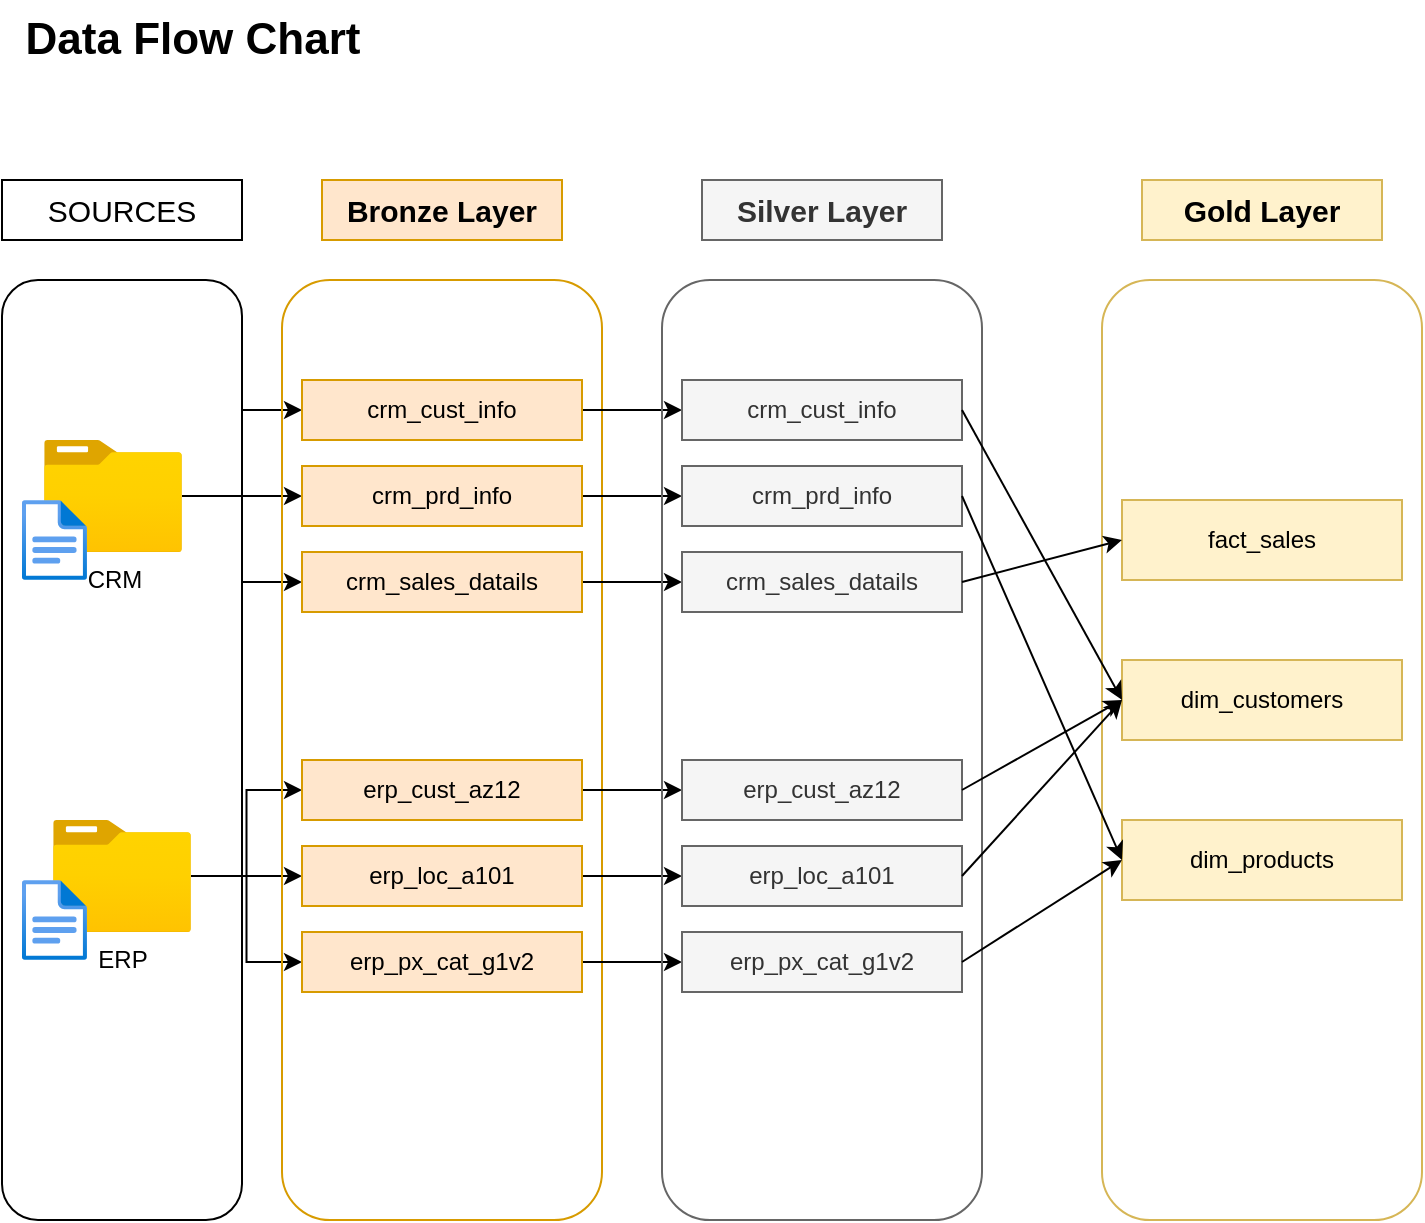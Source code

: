 <mxfile version="26.1.1">
  <diagram name="Page-1" id="lFlSzDW5pUxdvZI9dTUg">
    <mxGraphModel dx="1050" dy="669" grid="1" gridSize="10" guides="1" tooltips="1" connect="1" arrows="1" fold="1" page="1" pageScale="1" pageWidth="850" pageHeight="1100" math="0" shadow="0">
      <root>
        <mxCell id="0" />
        <mxCell id="1" parent="0" />
        <mxCell id="L8o53DJlC6Ym3zlVBCDc-1" value="" style="rounded=1;whiteSpace=wrap;html=1;fillColor=none;" parent="1" vertex="1">
          <mxGeometry x="30" y="170" width="120" height="470" as="geometry" />
        </mxCell>
        <mxCell id="L8o53DJlC6Ym3zlVBCDc-2" value="" style="rounded=0;whiteSpace=wrap;html=1;fillColor=none;" parent="1" vertex="1">
          <mxGeometry x="30" y="120" width="120" height="30" as="geometry" />
        </mxCell>
        <mxCell id="L8o53DJlC6Ym3zlVBCDc-3" value="&lt;font style=&quot;font-size: 15px;&quot;&gt;SOURCES&lt;/font&gt;" style="text;html=1;align=center;verticalAlign=middle;whiteSpace=wrap;rounded=0;" parent="1" vertex="1">
          <mxGeometry x="60" y="120" width="60" height="30" as="geometry" />
        </mxCell>
        <mxCell id="L8o53DJlC6Ym3zlVBCDc-6" value="&lt;font style=&quot;font-size: 22px;&quot;&gt;&lt;b&gt;Data Flow Chart&lt;/b&gt;&lt;/font&gt;" style="text;html=1;align=center;verticalAlign=middle;resizable=0;points=[];autosize=1;strokeColor=none;fillColor=none;" parent="1" vertex="1">
          <mxGeometry x="30" y="30" width="190" height="40" as="geometry" />
        </mxCell>
        <mxCell id="L8o53DJlC6Ym3zlVBCDc-33" style="edgeStyle=orthogonalEdgeStyle;rounded=0;orthogonalLoop=1;jettySize=auto;html=1;entryX=0;entryY=0.5;entryDx=0;entryDy=0;" parent="1" source="L8o53DJlC6Ym3zlVBCDc-8" target="L8o53DJlC6Ym3zlVBCDc-19" edge="1">
          <mxGeometry relative="1" as="geometry" />
        </mxCell>
        <mxCell id="L8o53DJlC6Ym3zlVBCDc-34" style="edgeStyle=orthogonalEdgeStyle;rounded=0;orthogonalLoop=1;jettySize=auto;html=1;entryX=0;entryY=0.5;entryDx=0;entryDy=0;" parent="1" source="L8o53DJlC6Ym3zlVBCDc-8" target="L8o53DJlC6Ym3zlVBCDc-18" edge="1">
          <mxGeometry relative="1" as="geometry" />
        </mxCell>
        <mxCell id="L8o53DJlC6Ym3zlVBCDc-37" style="edgeStyle=orthogonalEdgeStyle;rounded=0;orthogonalLoop=1;jettySize=auto;html=1;entryX=0;entryY=0.5;entryDx=0;entryDy=0;" parent="1" source="L8o53DJlC6Ym3zlVBCDc-8" target="L8o53DJlC6Ym3zlVBCDc-20" edge="1">
          <mxGeometry relative="1" as="geometry" />
        </mxCell>
        <mxCell id="L8o53DJlC6Ym3zlVBCDc-8" value="CRM" style="image;aspect=fixed;html=1;points=[];align=center;fontSize=12;image=img/lib/azure2/general/Folder_Blank.svg;" parent="1" vertex="1">
          <mxGeometry x="51" y="250" width="69" height="56.0" as="geometry" />
        </mxCell>
        <mxCell id="L8o53DJlC6Ym3zlVBCDc-39" style="edgeStyle=orthogonalEdgeStyle;rounded=0;orthogonalLoop=1;jettySize=auto;html=1;" parent="1" source="L8o53DJlC6Ym3zlVBCDc-9" target="L8o53DJlC6Ym3zlVBCDc-22" edge="1">
          <mxGeometry relative="1" as="geometry" />
        </mxCell>
        <mxCell id="L8o53DJlC6Ym3zlVBCDc-40" style="edgeStyle=orthogonalEdgeStyle;rounded=0;orthogonalLoop=1;jettySize=auto;html=1;entryX=0;entryY=0.5;entryDx=0;entryDy=0;" parent="1" source="L8o53DJlC6Ym3zlVBCDc-9" target="L8o53DJlC6Ym3zlVBCDc-21" edge="1">
          <mxGeometry relative="1" as="geometry" />
        </mxCell>
        <mxCell id="L8o53DJlC6Ym3zlVBCDc-41" style="edgeStyle=orthogonalEdgeStyle;rounded=0;orthogonalLoop=1;jettySize=auto;html=1;entryX=0;entryY=0.5;entryDx=0;entryDy=0;" parent="1" source="L8o53DJlC6Ym3zlVBCDc-9" target="L8o53DJlC6Ym3zlVBCDc-23" edge="1">
          <mxGeometry relative="1" as="geometry" />
        </mxCell>
        <mxCell id="L8o53DJlC6Ym3zlVBCDc-9" value="ERP" style="image;aspect=fixed;html=1;points=[];align=center;fontSize=12;image=img/lib/azure2/general/Folder_Blank.svg;" parent="1" vertex="1">
          <mxGeometry x="55.5" y="440" width="69" height="56.0" as="geometry" />
        </mxCell>
        <mxCell id="L8o53DJlC6Ym3zlVBCDc-10" value="" style="image;aspect=fixed;html=1;points=[];align=center;fontSize=12;image=img/lib/azure2/general/File.svg;" parent="1" vertex="1">
          <mxGeometry x="40.0" y="280" width="32.46" height="40" as="geometry" />
        </mxCell>
        <mxCell id="L8o53DJlC6Ym3zlVBCDc-11" value="" style="image;aspect=fixed;html=1;points=[];align=center;fontSize=12;image=img/lib/azure2/general/File.svg;" parent="1" vertex="1">
          <mxGeometry x="40.0" y="470" width="32.46" height="40" as="geometry" />
        </mxCell>
        <mxCell id="L8o53DJlC6Ym3zlVBCDc-12" value="" style="rounded=1;whiteSpace=wrap;html=1;fillColor=none;strokeColor=#d79b00;" parent="1" vertex="1">
          <mxGeometry x="170" y="170" width="160" height="470" as="geometry" />
        </mxCell>
        <mxCell id="L8o53DJlC6Ym3zlVBCDc-15" value="&lt;font style=&quot;font-size: 15px;&quot;&gt;&lt;b&gt;Bronze Layer&lt;/b&gt;&lt;/font&gt;" style="rounded=0;whiteSpace=wrap;html=1;fillColor=#ffe6cc;strokeColor=#d79b00;" parent="1" vertex="1">
          <mxGeometry x="190" y="120" width="120" height="30" as="geometry" />
        </mxCell>
        <mxCell id="28G6pQU7XRMHpiVGB5Qm-9" style="edgeStyle=orthogonalEdgeStyle;rounded=0;orthogonalLoop=1;jettySize=auto;html=1;entryX=0;entryY=0.5;entryDx=0;entryDy=0;" parent="1" source="L8o53DJlC6Ym3zlVBCDc-18" target="28G6pQU7XRMHpiVGB5Qm-3" edge="1">
          <mxGeometry relative="1" as="geometry" />
        </mxCell>
        <mxCell id="L8o53DJlC6Ym3zlVBCDc-18" value="crm_cust_info" style="text;html=1;align=center;verticalAlign=middle;whiteSpace=wrap;rounded=0;fillColor=#ffe6cc;strokeColor=#d79b00;" parent="1" vertex="1">
          <mxGeometry x="180" y="220" width="140" height="30" as="geometry" />
        </mxCell>
        <mxCell id="28G6pQU7XRMHpiVGB5Qm-10" style="edgeStyle=orthogonalEdgeStyle;rounded=0;orthogonalLoop=1;jettySize=auto;html=1;entryX=0;entryY=0.5;entryDx=0;entryDy=0;" parent="1" source="L8o53DJlC6Ym3zlVBCDc-19" target="28G6pQU7XRMHpiVGB5Qm-4" edge="1">
          <mxGeometry relative="1" as="geometry" />
        </mxCell>
        <mxCell id="L8o53DJlC6Ym3zlVBCDc-19" value="crm_prd_info" style="text;html=1;align=center;verticalAlign=middle;whiteSpace=wrap;rounded=0;fillColor=#ffe6cc;strokeColor=#d79b00;" parent="1" vertex="1">
          <mxGeometry x="180" y="263" width="140" height="30" as="geometry" />
        </mxCell>
        <mxCell id="28G6pQU7XRMHpiVGB5Qm-11" style="edgeStyle=orthogonalEdgeStyle;rounded=0;orthogonalLoop=1;jettySize=auto;html=1;entryX=0;entryY=0.5;entryDx=0;entryDy=0;" parent="1" source="L8o53DJlC6Ym3zlVBCDc-20" target="28G6pQU7XRMHpiVGB5Qm-5" edge="1">
          <mxGeometry relative="1" as="geometry" />
        </mxCell>
        <mxCell id="L8o53DJlC6Ym3zlVBCDc-20" value="crm_sales_datails" style="text;html=1;align=center;verticalAlign=middle;whiteSpace=wrap;rounded=0;fillColor=#ffe6cc;strokeColor=#d79b00;" parent="1" vertex="1">
          <mxGeometry x="180" y="306" width="140" height="30" as="geometry" />
        </mxCell>
        <mxCell id="28G6pQU7XRMHpiVGB5Qm-12" style="edgeStyle=orthogonalEdgeStyle;rounded=0;orthogonalLoop=1;jettySize=auto;html=1;entryX=0;entryY=0.5;entryDx=0;entryDy=0;" parent="1" source="L8o53DJlC6Ym3zlVBCDc-21" target="28G6pQU7XRMHpiVGB5Qm-6" edge="1">
          <mxGeometry relative="1" as="geometry" />
        </mxCell>
        <mxCell id="L8o53DJlC6Ym3zlVBCDc-21" value="erp_cust_az12" style="text;html=1;align=center;verticalAlign=middle;whiteSpace=wrap;rounded=0;fillColor=#ffe6cc;strokeColor=#d79b00;" parent="1" vertex="1">
          <mxGeometry x="180" y="410" width="140" height="30" as="geometry" />
        </mxCell>
        <mxCell id="28G6pQU7XRMHpiVGB5Qm-13" style="edgeStyle=orthogonalEdgeStyle;rounded=0;orthogonalLoop=1;jettySize=auto;html=1;entryX=0;entryY=0.5;entryDx=0;entryDy=0;" parent="1" source="L8o53DJlC6Ym3zlVBCDc-22" target="28G6pQU7XRMHpiVGB5Qm-7" edge="1">
          <mxGeometry relative="1" as="geometry" />
        </mxCell>
        <mxCell id="L8o53DJlC6Ym3zlVBCDc-22" value="erp_loc_a101" style="text;html=1;align=center;verticalAlign=middle;whiteSpace=wrap;rounded=0;fillColor=#ffe6cc;strokeColor=#d79b00;" parent="1" vertex="1">
          <mxGeometry x="180" y="453" width="140" height="30" as="geometry" />
        </mxCell>
        <mxCell id="28G6pQU7XRMHpiVGB5Qm-14" style="edgeStyle=orthogonalEdgeStyle;rounded=0;orthogonalLoop=1;jettySize=auto;html=1;entryX=0;entryY=0.5;entryDx=0;entryDy=0;" parent="1" source="L8o53DJlC6Ym3zlVBCDc-23" target="28G6pQU7XRMHpiVGB5Qm-8" edge="1">
          <mxGeometry relative="1" as="geometry" />
        </mxCell>
        <mxCell id="L8o53DJlC6Ym3zlVBCDc-23" value="erp_px_cat_g1v2" style="text;html=1;align=center;verticalAlign=middle;whiteSpace=wrap;rounded=0;fillColor=#ffe6cc;strokeColor=#d79b00;" parent="1" vertex="1">
          <mxGeometry x="180" y="496" width="140" height="30" as="geometry" />
        </mxCell>
        <mxCell id="28G6pQU7XRMHpiVGB5Qm-1" value="" style="rounded=1;whiteSpace=wrap;html=1;fillColor=none;strokeColor=#666666;fontColor=#333333;" parent="1" vertex="1">
          <mxGeometry x="360" y="170" width="160" height="470" as="geometry" />
        </mxCell>
        <mxCell id="28G6pQU7XRMHpiVGB5Qm-2" value="&lt;span style=&quot;font-size: 15px;&quot;&gt;&lt;b&gt;Silver Layer&lt;/b&gt;&lt;/span&gt;" style="rounded=0;whiteSpace=wrap;html=1;fillColor=#f5f5f5;strokeColor=#666666;fontColor=#333333;" parent="1" vertex="1">
          <mxGeometry x="380" y="120" width="120" height="30" as="geometry" />
        </mxCell>
        <mxCell id="28G6pQU7XRMHpiVGB5Qm-3" value="crm_cust_info" style="text;html=1;align=center;verticalAlign=middle;whiteSpace=wrap;rounded=0;fillColor=#f5f5f5;strokeColor=#666666;fontColor=#333333;" parent="1" vertex="1">
          <mxGeometry x="370" y="220" width="140" height="30" as="geometry" />
        </mxCell>
        <mxCell id="28G6pQU7XRMHpiVGB5Qm-4" value="crm_prd_info" style="text;html=1;align=center;verticalAlign=middle;whiteSpace=wrap;rounded=0;fillColor=#f5f5f5;strokeColor=#666666;fontColor=#333333;" parent="1" vertex="1">
          <mxGeometry x="370" y="263" width="140" height="30" as="geometry" />
        </mxCell>
        <mxCell id="28G6pQU7XRMHpiVGB5Qm-5" value="crm_sales_datails" style="text;html=1;align=center;verticalAlign=middle;whiteSpace=wrap;rounded=0;fillColor=#f5f5f5;strokeColor=#666666;fontColor=#333333;" parent="1" vertex="1">
          <mxGeometry x="370" y="306" width="140" height="30" as="geometry" />
        </mxCell>
        <mxCell id="28G6pQU7XRMHpiVGB5Qm-6" value="erp_cust_az12" style="text;html=1;align=center;verticalAlign=middle;whiteSpace=wrap;rounded=0;fillColor=#f5f5f5;strokeColor=#666666;fontColor=#333333;" parent="1" vertex="1">
          <mxGeometry x="370" y="410" width="140" height="30" as="geometry" />
        </mxCell>
        <mxCell id="28G6pQU7XRMHpiVGB5Qm-7" value="erp_loc_a101" style="text;html=1;align=center;verticalAlign=middle;whiteSpace=wrap;rounded=0;fillColor=#f5f5f5;strokeColor=#666666;fontColor=#333333;" parent="1" vertex="1">
          <mxGeometry x="370" y="453" width="140" height="30" as="geometry" />
        </mxCell>
        <mxCell id="28G6pQU7XRMHpiVGB5Qm-8" value="erp_px_cat_g1v2" style="text;html=1;align=center;verticalAlign=middle;whiteSpace=wrap;rounded=0;fillColor=#f5f5f5;strokeColor=#666666;fontColor=#333333;" parent="1" vertex="1">
          <mxGeometry x="370" y="496" width="140" height="30" as="geometry" />
        </mxCell>
        <mxCell id="A2UKkDn77QVI5lnbSR1k-1" value="" style="rounded=1;whiteSpace=wrap;html=1;fillColor=none;strokeColor=#d6b656;" vertex="1" parent="1">
          <mxGeometry x="580" y="170" width="160" height="470" as="geometry" />
        </mxCell>
        <mxCell id="A2UKkDn77QVI5lnbSR1k-2" value="fact_sales" style="text;html=1;align=center;verticalAlign=middle;whiteSpace=wrap;rounded=0;fillColor=#fff2cc;strokeColor=#d6b656;" vertex="1" parent="1">
          <mxGeometry x="590" y="280" width="140" height="40" as="geometry" />
        </mxCell>
        <mxCell id="A2UKkDn77QVI5lnbSR1k-3" value="dim_customers" style="text;html=1;align=center;verticalAlign=middle;whiteSpace=wrap;rounded=0;fillColor=#fff2cc;strokeColor=#d6b656;" vertex="1" parent="1">
          <mxGeometry x="590" y="360" width="140" height="40" as="geometry" />
        </mxCell>
        <mxCell id="A2UKkDn77QVI5lnbSR1k-4" value="dim_products" style="text;html=1;align=center;verticalAlign=middle;whiteSpace=wrap;rounded=0;fillColor=#fff2cc;strokeColor=#d6b656;" vertex="1" parent="1">
          <mxGeometry x="590" y="440" width="140" height="40" as="geometry" />
        </mxCell>
        <mxCell id="A2UKkDn77QVI5lnbSR1k-8" value="&lt;span style=&quot;font-size: 15px;&quot;&gt;&lt;b&gt;Gold Layer&lt;/b&gt;&lt;/span&gt;" style="rounded=0;whiteSpace=wrap;html=1;fillColor=#fff2cc;strokeColor=#d6b656;" vertex="1" parent="1">
          <mxGeometry x="600" y="120" width="120" height="30" as="geometry" />
        </mxCell>
        <mxCell id="A2UKkDn77QVI5lnbSR1k-13" value="" style="endArrow=classic;html=1;rounded=0;entryX=0;entryY=0.5;entryDx=0;entryDy=0;exitX=1;exitY=0.5;exitDx=0;exitDy=0;" edge="1" parent="1" source="28G6pQU7XRMHpiVGB5Qm-5" target="A2UKkDn77QVI5lnbSR1k-2">
          <mxGeometry width="50" height="50" relative="1" as="geometry">
            <mxPoint x="520" y="340" as="sourcePoint" />
            <mxPoint x="570" y="290" as="targetPoint" />
          </mxGeometry>
        </mxCell>
        <mxCell id="A2UKkDn77QVI5lnbSR1k-15" value="" style="endArrow=classic;html=1;rounded=0;exitX=1;exitY=0.5;exitDx=0;exitDy=0;entryX=0;entryY=0.5;entryDx=0;entryDy=0;" edge="1" parent="1" source="28G6pQU7XRMHpiVGB5Qm-3" target="A2UKkDn77QVI5lnbSR1k-3">
          <mxGeometry width="50" height="50" relative="1" as="geometry">
            <mxPoint x="520" y="240" as="sourcePoint" />
            <mxPoint x="570" y="190" as="targetPoint" />
          </mxGeometry>
        </mxCell>
        <mxCell id="A2UKkDn77QVI5lnbSR1k-16" value="" style="endArrow=classic;html=1;rounded=0;exitX=1;exitY=0.5;exitDx=0;exitDy=0;entryX=0;entryY=0.5;entryDx=0;entryDy=0;" edge="1" parent="1" source="28G6pQU7XRMHpiVGB5Qm-4" target="A2UKkDn77QVI5lnbSR1k-4">
          <mxGeometry width="50" height="50" relative="1" as="geometry">
            <mxPoint x="530" y="170" as="sourcePoint" />
            <mxPoint x="580" y="120" as="targetPoint" />
          </mxGeometry>
        </mxCell>
        <mxCell id="A2UKkDn77QVI5lnbSR1k-17" value="" style="endArrow=classic;html=1;rounded=0;entryX=0;entryY=0.5;entryDx=0;entryDy=0;exitX=1;exitY=0.5;exitDx=0;exitDy=0;" edge="1" parent="1" source="28G6pQU7XRMHpiVGB5Qm-8" target="A2UKkDn77QVI5lnbSR1k-4">
          <mxGeometry width="50" height="50" relative="1" as="geometry">
            <mxPoint x="520" y="590" as="sourcePoint" />
            <mxPoint x="570" y="540" as="targetPoint" />
          </mxGeometry>
        </mxCell>
        <mxCell id="A2UKkDn77QVI5lnbSR1k-18" value="" style="endArrow=classic;html=1;rounded=0;entryX=0;entryY=0.5;entryDx=0;entryDy=0;exitX=1;exitY=0.5;exitDx=0;exitDy=0;" edge="1" parent="1" source="28G6pQU7XRMHpiVGB5Qm-7" target="A2UKkDn77QVI5lnbSR1k-3">
          <mxGeometry width="50" height="50" relative="1" as="geometry">
            <mxPoint x="530" y="460" as="sourcePoint" />
            <mxPoint x="580" y="410" as="targetPoint" />
          </mxGeometry>
        </mxCell>
        <mxCell id="A2UKkDn77QVI5lnbSR1k-19" value="" style="endArrow=classic;html=1;rounded=0;entryX=0;entryY=0.5;entryDx=0;entryDy=0;exitX=1;exitY=0.5;exitDx=0;exitDy=0;" edge="1" parent="1" source="28G6pQU7XRMHpiVGB5Qm-6" target="A2UKkDn77QVI5lnbSR1k-3">
          <mxGeometry width="50" height="50" relative="1" as="geometry">
            <mxPoint x="510" y="420" as="sourcePoint" />
            <mxPoint x="560" y="370" as="targetPoint" />
          </mxGeometry>
        </mxCell>
      </root>
    </mxGraphModel>
  </diagram>
</mxfile>
